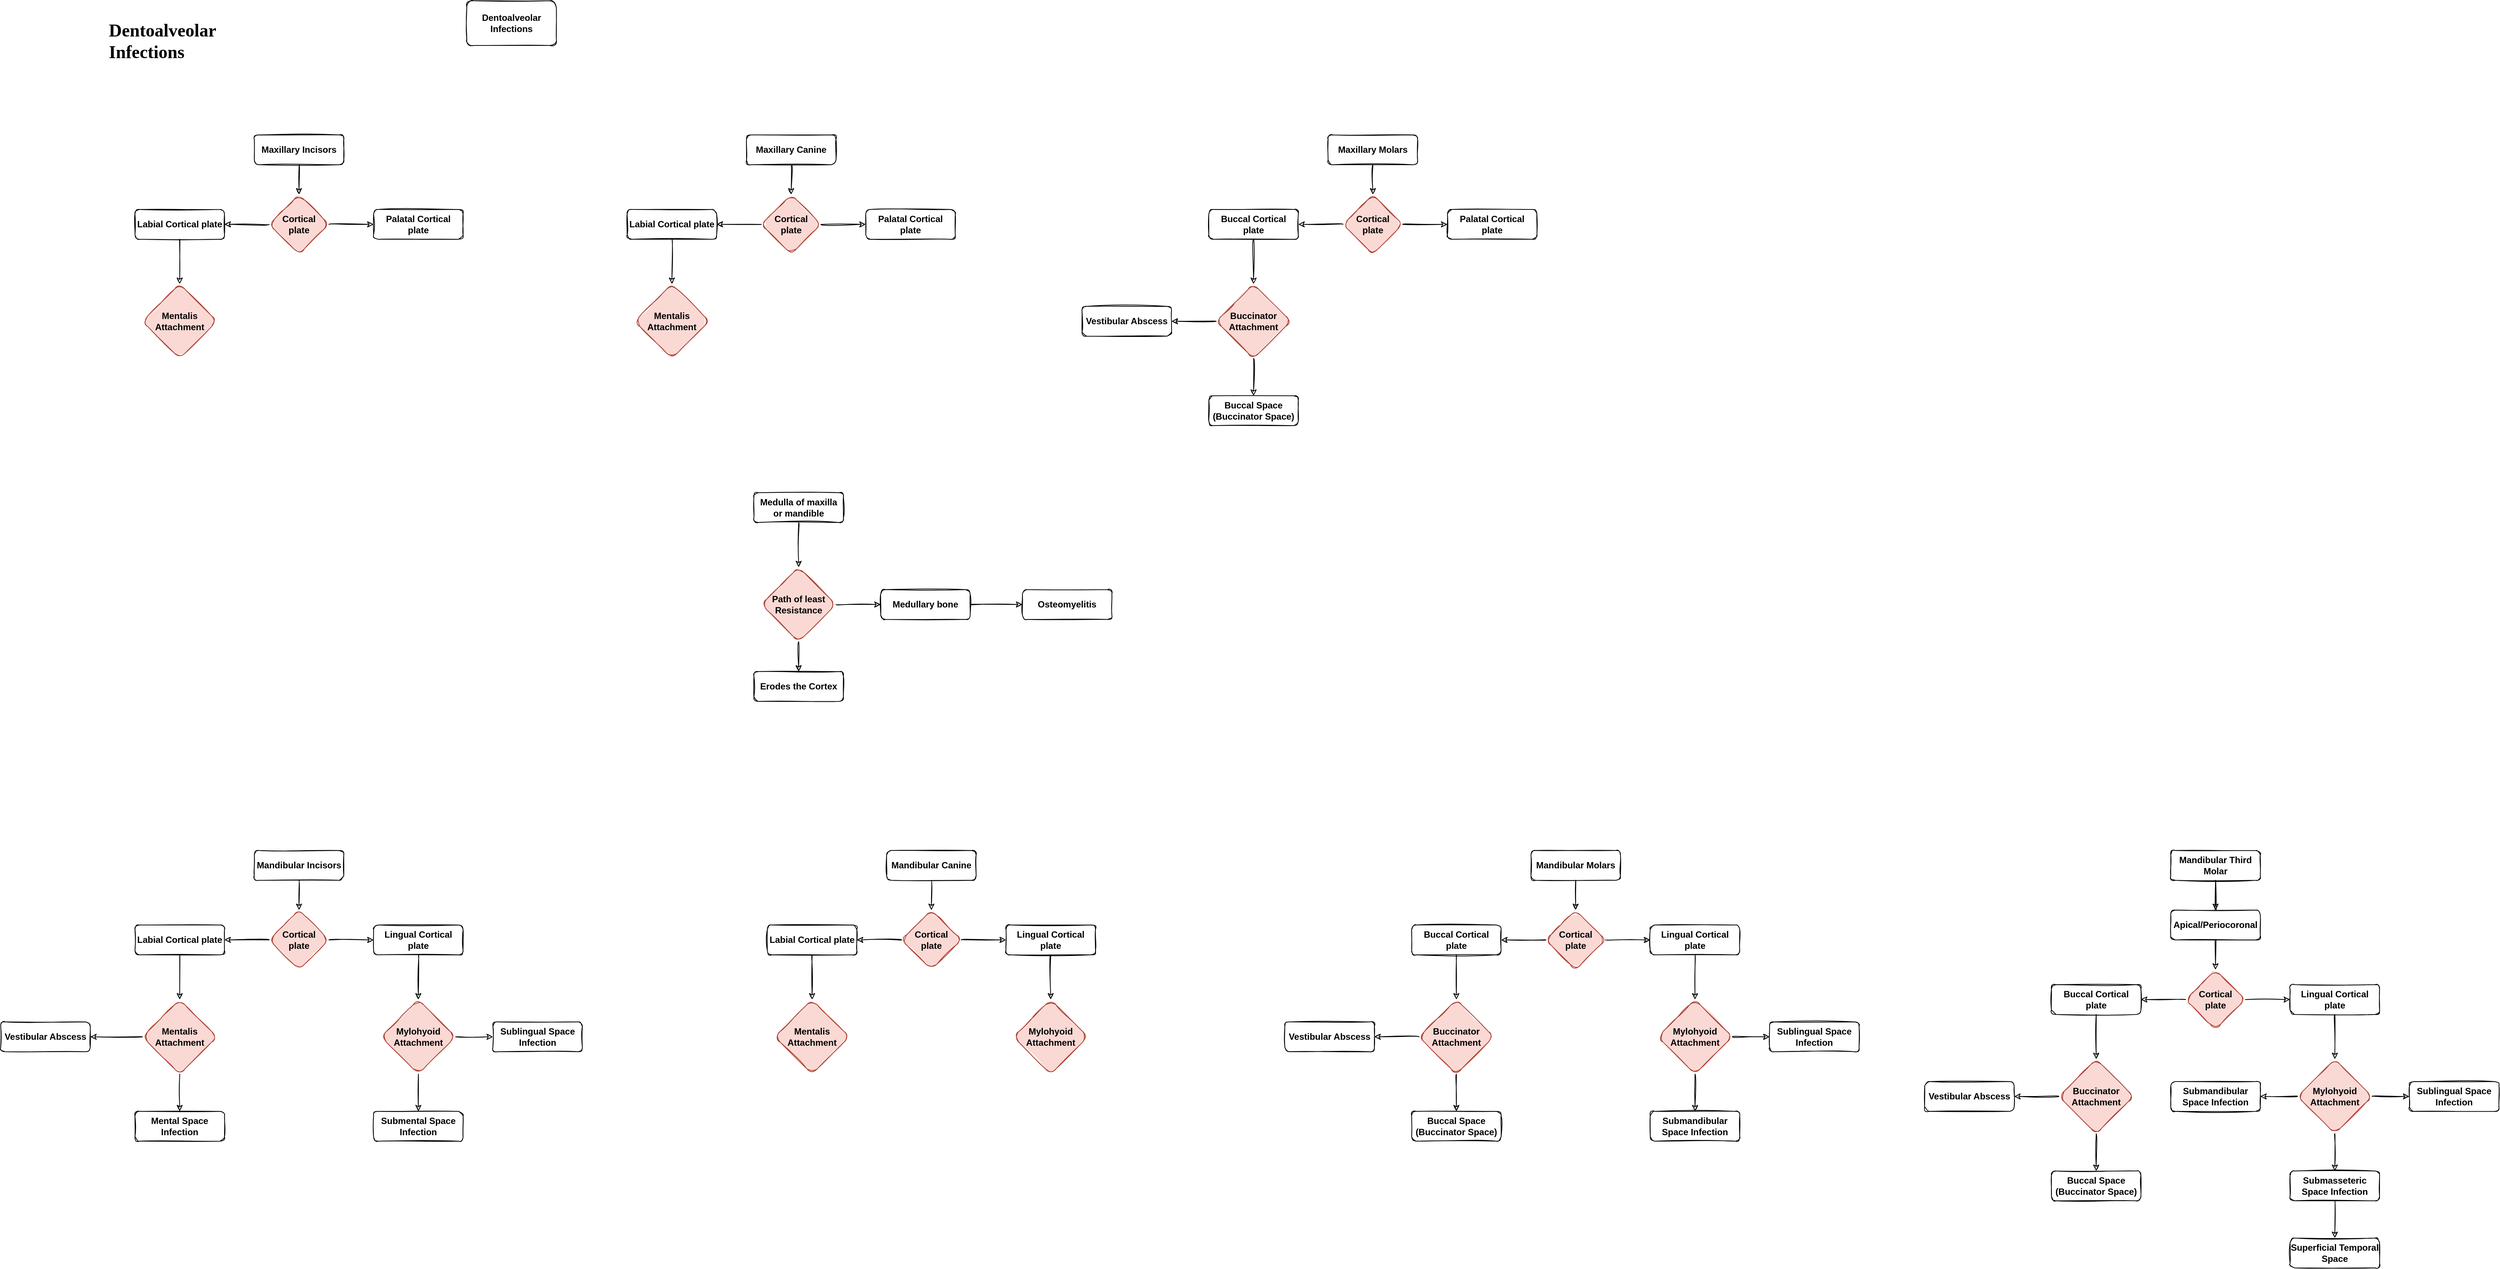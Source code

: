 <mxfile version="17.5.0" type="github">
  <diagram id="M7Vx2tecBPsty3_4QmwK" name="Page-1">
    <mxGraphModel dx="2749" dy="1058" grid="1" gridSize="10" guides="1" tooltips="1" connect="1" arrows="1" fold="1" page="1" pageScale="1" pageWidth="1169" pageHeight="827" math="0" shadow="0">
      <root>
        <mxCell id="0" />
        <mxCell id="1" parent="0" />
        <mxCell id="4sgsqvzbMtS0N8RyLacB-2" value="Dentoalveolar Infections" style="rounded=1;whiteSpace=wrap;html=1;sketch=1;fontStyle=1" vertex="1" parent="1">
          <mxGeometry x="525" y="20" width="120" height="60" as="geometry" />
        </mxCell>
        <mxCell id="4sgsqvzbMtS0N8RyLacB-3" value="&lt;h1&gt;&lt;font face=&quot;Verdana&quot;&gt;Dentoalveolar Infections&lt;/font&gt;&lt;/h1&gt;" style="text;html=1;strokeColor=none;fillColor=none;spacing=5;spacingTop=-20;whiteSpace=wrap;overflow=hidden;rounded=0;sketch=1;fillStyle=hachure;fontStyle=1" vertex="1" parent="1">
          <mxGeometry x="40" y="40" width="200" height="80" as="geometry" />
        </mxCell>
        <mxCell id="4sgsqvzbMtS0N8RyLacB-95" value="" style="edgeStyle=orthogonalEdgeStyle;curved=1;rounded=1;sketch=1;orthogonalLoop=1;jettySize=auto;html=1;fontFamily=Verdana;fontStyle=1" edge="1" parent="1" source="4sgsqvzbMtS0N8RyLacB-5" target="4sgsqvzbMtS0N8RyLacB-66">
          <mxGeometry relative="1" as="geometry" />
        </mxCell>
        <mxCell id="4sgsqvzbMtS0N8RyLacB-5" value="Maxillary Incisors" style="rounded=1;whiteSpace=wrap;html=1;sketch=1;container=0;fontStyle=1" vertex="1" parent="1">
          <mxGeometry x="240" y="200" width="120" height="40" as="geometry" />
        </mxCell>
        <mxCell id="4sgsqvzbMtS0N8RyLacB-94" value="" style="edgeStyle=orthogonalEdgeStyle;curved=1;rounded=1;sketch=1;orthogonalLoop=1;jettySize=auto;html=1;fontFamily=Verdana;fontStyle=1" edge="1" parent="1" source="4sgsqvzbMtS0N8RyLacB-6" target="4sgsqvzbMtS0N8RyLacB-81">
          <mxGeometry relative="1" as="geometry" />
        </mxCell>
        <mxCell id="4sgsqvzbMtS0N8RyLacB-6" value="Maxillary Canine" style="rounded=1;whiteSpace=wrap;html=1;sketch=1;container=0;fontStyle=1" vertex="1" parent="1">
          <mxGeometry x="900" y="200" width="120" height="40" as="geometry" />
        </mxCell>
        <mxCell id="4sgsqvzbMtS0N8RyLacB-93" value="" style="edgeStyle=orthogonalEdgeStyle;curved=1;rounded=1;sketch=1;orthogonalLoop=1;jettySize=auto;html=1;fontFamily=Verdana;fontStyle=1" edge="1" parent="1" source="4sgsqvzbMtS0N8RyLacB-8" target="4sgsqvzbMtS0N8RyLacB-90">
          <mxGeometry relative="1" as="geometry" />
        </mxCell>
        <mxCell id="4sgsqvzbMtS0N8RyLacB-8" value="Maxillary Molars" style="rounded=1;whiteSpace=wrap;html=1;sketch=1;container=0;fontStyle=1" vertex="1" parent="1">
          <mxGeometry x="1680" y="200" width="120" height="40" as="geometry" />
        </mxCell>
        <mxCell id="4sgsqvzbMtS0N8RyLacB-64" value="" style="edgeStyle=orthogonalEdgeStyle;curved=1;rounded=1;sketch=1;orthogonalLoop=1;jettySize=auto;html=1;fontFamily=Verdana;fontStyle=1" edge="1" source="4sgsqvzbMtS0N8RyLacB-66" target="4sgsqvzbMtS0N8RyLacB-68" parent="1">
          <mxGeometry relative="1" as="geometry" />
        </mxCell>
        <mxCell id="4sgsqvzbMtS0N8RyLacB-65" value="" style="edgeStyle=orthogonalEdgeStyle;curved=1;rounded=1;sketch=1;orthogonalLoop=1;jettySize=auto;html=1;fontFamily=Verdana;fontStyle=1" edge="1" source="4sgsqvzbMtS0N8RyLacB-66" target="4sgsqvzbMtS0N8RyLacB-70" parent="1">
          <mxGeometry relative="1" as="geometry" />
        </mxCell>
        <mxCell id="4sgsqvzbMtS0N8RyLacB-66" value="Cortical &lt;br&gt;plate" style="rhombus;whiteSpace=wrap;html=1;rounded=1;sketch=1;fillColor=#fad9d5;strokeColor=#ae4132;fillStyle=solid;fontStyle=1" vertex="1" parent="1">
          <mxGeometry x="260" y="280" width="80" height="80" as="geometry" />
        </mxCell>
        <mxCell id="4sgsqvzbMtS0N8RyLacB-67" value="" style="edgeStyle=orthogonalEdgeStyle;curved=1;rounded=1;sketch=1;orthogonalLoop=1;jettySize=auto;html=1;fontFamily=Verdana;fontStyle=1" edge="1" source="4sgsqvzbMtS0N8RyLacB-68" target="4sgsqvzbMtS0N8RyLacB-71" parent="1">
          <mxGeometry relative="1" as="geometry" />
        </mxCell>
        <mxCell id="4sgsqvzbMtS0N8RyLacB-68" value="Labial Cortical plate" style="whiteSpace=wrap;html=1;rounded=1;sketch=1;fontStyle=1" vertex="1" parent="1">
          <mxGeometry x="80" y="300" width="120" height="40" as="geometry" />
        </mxCell>
        <mxCell id="4sgsqvzbMtS0N8RyLacB-70" value="Palatal Cortical plate" style="whiteSpace=wrap;html=1;rounded=1;sketch=1;fontStyle=1" vertex="1" parent="1">
          <mxGeometry x="400" y="300" width="120" height="40" as="geometry" />
        </mxCell>
        <mxCell id="4sgsqvzbMtS0N8RyLacB-71" value="Mentalis Attachment" style="rhombus;whiteSpace=wrap;html=1;rounded=1;sketch=1;fillColor=#fad9d5;strokeColor=#ae4132;fillStyle=solid;fontStyle=1" vertex="1" parent="1">
          <mxGeometry x="90" y="400" width="100" height="100" as="geometry" />
        </mxCell>
        <mxCell id="4sgsqvzbMtS0N8RyLacB-73" value="" style="edgeStyle=orthogonalEdgeStyle;curved=1;rounded=1;sketch=1;orthogonalLoop=1;jettySize=auto;html=1;fontFamily=Verdana;fontStyle=1" edge="1" source="4sgsqvzbMtS0N8RyLacB-81" target="4sgsqvzbMtS0N8RyLacB-76" parent="1">
          <mxGeometry relative="1" as="geometry" />
        </mxCell>
        <mxCell id="4sgsqvzbMtS0N8RyLacB-74" value="" style="edgeStyle=orthogonalEdgeStyle;curved=1;rounded=1;sketch=1;orthogonalLoop=1;jettySize=auto;html=1;fontFamily=Verdana;fontStyle=1" edge="1" source="4sgsqvzbMtS0N8RyLacB-81" target="4sgsqvzbMtS0N8RyLacB-78" parent="1">
          <mxGeometry relative="1" as="geometry" />
        </mxCell>
        <mxCell id="4sgsqvzbMtS0N8RyLacB-75" value="" style="edgeStyle=orthogonalEdgeStyle;curved=1;rounded=1;sketch=1;orthogonalLoop=1;jettySize=auto;html=1;fontFamily=Verdana;fontStyle=1" edge="1" source="4sgsqvzbMtS0N8RyLacB-76" target="4sgsqvzbMtS0N8RyLacB-79" parent="1">
          <mxGeometry relative="1" as="geometry" />
        </mxCell>
        <mxCell id="4sgsqvzbMtS0N8RyLacB-76" value="Labial Cortical plate" style="whiteSpace=wrap;html=1;rounded=1;sketch=1;fontStyle=1" vertex="1" parent="1">
          <mxGeometry x="740" y="300" width="120" height="40" as="geometry" />
        </mxCell>
        <mxCell id="4sgsqvzbMtS0N8RyLacB-78" value="Palatal Cortical plate" style="whiteSpace=wrap;html=1;rounded=1;sketch=1;fontStyle=1" vertex="1" parent="1">
          <mxGeometry x="1060" y="300" width="120" height="40" as="geometry" />
        </mxCell>
        <mxCell id="4sgsqvzbMtS0N8RyLacB-79" value="Mentalis Attachment" style="rhombus;whiteSpace=wrap;html=1;rounded=1;sketch=1;fillColor=#fad9d5;strokeColor=#ae4132;fillStyle=solid;fontStyle=1" vertex="1" parent="1">
          <mxGeometry x="750" y="400" width="100" height="100" as="geometry" />
        </mxCell>
        <mxCell id="4sgsqvzbMtS0N8RyLacB-81" value="Cortical &lt;br&gt;plate" style="rhombus;whiteSpace=wrap;html=1;rounded=1;sketch=1;fillColor=#fad9d5;strokeColor=#ae4132;fillStyle=solid;fontStyle=1" vertex="1" parent="1">
          <mxGeometry x="920" y="280" width="80" height="80" as="geometry" />
        </mxCell>
        <mxCell id="4sgsqvzbMtS0N8RyLacB-82" value="" style="edgeStyle=orthogonalEdgeStyle;curved=1;rounded=1;sketch=1;orthogonalLoop=1;jettySize=auto;html=1;fontFamily=Verdana;fontStyle=1" edge="1" source="4sgsqvzbMtS0N8RyLacB-90" target="4sgsqvzbMtS0N8RyLacB-85" parent="1">
          <mxGeometry relative="1" as="geometry" />
        </mxCell>
        <mxCell id="4sgsqvzbMtS0N8RyLacB-83" value="" style="edgeStyle=orthogonalEdgeStyle;curved=1;rounded=1;sketch=1;orthogonalLoop=1;jettySize=auto;html=1;fontFamily=Verdana;fontStyle=1" edge="1" source="4sgsqvzbMtS0N8RyLacB-90" target="4sgsqvzbMtS0N8RyLacB-87" parent="1">
          <mxGeometry relative="1" as="geometry" />
        </mxCell>
        <mxCell id="4sgsqvzbMtS0N8RyLacB-84" value="" style="edgeStyle=orthogonalEdgeStyle;curved=1;rounded=1;sketch=1;orthogonalLoop=1;jettySize=auto;html=1;fontFamily=Verdana;fontStyle=1" edge="1" source="4sgsqvzbMtS0N8RyLacB-85" target="4sgsqvzbMtS0N8RyLacB-88" parent="1">
          <mxGeometry relative="1" as="geometry" />
        </mxCell>
        <mxCell id="4sgsqvzbMtS0N8RyLacB-85" value="Buccal Cortical plate" style="whiteSpace=wrap;html=1;rounded=1;sketch=1;fontStyle=1" vertex="1" parent="1">
          <mxGeometry x="1520" y="300" width="120" height="40" as="geometry" />
        </mxCell>
        <mxCell id="4sgsqvzbMtS0N8RyLacB-87" value="Palatal Cortical plate" style="whiteSpace=wrap;html=1;rounded=1;sketch=1;fontStyle=1" vertex="1" parent="1">
          <mxGeometry x="1840" y="300" width="120" height="40" as="geometry" />
        </mxCell>
        <mxCell id="4sgsqvzbMtS0N8RyLacB-128" value="" style="edgeStyle=orthogonalEdgeStyle;curved=1;rounded=1;sketch=1;orthogonalLoop=1;jettySize=auto;html=1;fontFamily=Verdana;" edge="1" parent="1" source="4sgsqvzbMtS0N8RyLacB-88" target="4sgsqvzbMtS0N8RyLacB-126">
          <mxGeometry relative="1" as="geometry" />
        </mxCell>
        <mxCell id="4sgsqvzbMtS0N8RyLacB-129" value="" style="edgeStyle=orthogonalEdgeStyle;curved=1;rounded=1;sketch=1;orthogonalLoop=1;jettySize=auto;html=1;fontFamily=Verdana;" edge="1" parent="1" source="4sgsqvzbMtS0N8RyLacB-88" target="4sgsqvzbMtS0N8RyLacB-127">
          <mxGeometry relative="1" as="geometry" />
        </mxCell>
        <mxCell id="4sgsqvzbMtS0N8RyLacB-88" value="Buccinator Attachment" style="rhombus;whiteSpace=wrap;html=1;rounded=1;sketch=1;fillColor=#fad9d5;strokeColor=#ae4132;fillStyle=solid;fontStyle=1" vertex="1" parent="1">
          <mxGeometry x="1530" y="400" width="100" height="100" as="geometry" />
        </mxCell>
        <mxCell id="4sgsqvzbMtS0N8RyLacB-90" value="Cortical &lt;br&gt;plate" style="rhombus;whiteSpace=wrap;html=1;rounded=1;sketch=1;fillColor=#fad9d5;strokeColor=#ae4132;fillStyle=solid;fontStyle=1" vertex="1" parent="1">
          <mxGeometry x="1700" y="280" width="80" height="80" as="geometry" />
        </mxCell>
        <mxCell id="4sgsqvzbMtS0N8RyLacB-98" value="" style="edgeStyle=orthogonalEdgeStyle;curved=1;rounded=1;sketch=1;orthogonalLoop=1;jettySize=auto;html=1;fontFamily=Verdana;fontStyle=1" edge="1" parent="1" source="4sgsqvzbMtS0N8RyLacB-96" target="4sgsqvzbMtS0N8RyLacB-99">
          <mxGeometry relative="1" as="geometry">
            <mxPoint x="970" y="780" as="targetPoint" />
          </mxGeometry>
        </mxCell>
        <mxCell id="4sgsqvzbMtS0N8RyLacB-96" value="Medulla of maxilla or mandible" style="rounded=1;whiteSpace=wrap;html=1;sketch=1;container=0;fontStyle=1" vertex="1" parent="1">
          <mxGeometry x="910" y="680" width="120" height="40" as="geometry" />
        </mxCell>
        <mxCell id="4sgsqvzbMtS0N8RyLacB-105" value="" style="edgeStyle=orthogonalEdgeStyle;curved=1;rounded=1;sketch=1;orthogonalLoop=1;jettySize=auto;html=1;fontFamily=Verdana;fontStyle=1" edge="1" parent="1" source="4sgsqvzbMtS0N8RyLacB-99" target="4sgsqvzbMtS0N8RyLacB-102">
          <mxGeometry relative="1" as="geometry" />
        </mxCell>
        <mxCell id="4sgsqvzbMtS0N8RyLacB-107" value="" style="edgeStyle=orthogonalEdgeStyle;curved=1;rounded=1;sketch=1;orthogonalLoop=1;jettySize=auto;html=1;fontFamily=Verdana;fontStyle=1" edge="1" parent="1" source="4sgsqvzbMtS0N8RyLacB-99" target="4sgsqvzbMtS0N8RyLacB-103">
          <mxGeometry relative="1" as="geometry" />
        </mxCell>
        <mxCell id="4sgsqvzbMtS0N8RyLacB-99" value="Path of least Resistance" style="rhombus;whiteSpace=wrap;html=1;rounded=1;sketch=1;fontStyle=1;fillColor=#fad9d5;strokeColor=#ae4132;fillStyle=solid;" vertex="1" parent="1">
          <mxGeometry x="920" y="780" width="100" height="100" as="geometry" />
        </mxCell>
        <mxCell id="4sgsqvzbMtS0N8RyLacB-106" value="" style="edgeStyle=orthogonalEdgeStyle;curved=1;rounded=1;sketch=1;orthogonalLoop=1;jettySize=auto;html=1;fontFamily=Verdana;fontStyle=1" edge="1" parent="1" source="4sgsqvzbMtS0N8RyLacB-102" target="4sgsqvzbMtS0N8RyLacB-104">
          <mxGeometry relative="1" as="geometry" />
        </mxCell>
        <mxCell id="4sgsqvzbMtS0N8RyLacB-102" value="Medullary bone" style="rounded=1;whiteSpace=wrap;html=1;sketch=1;container=0;fontStyle=1" vertex="1" parent="1">
          <mxGeometry x="1080" y="810" width="120" height="40" as="geometry" />
        </mxCell>
        <mxCell id="4sgsqvzbMtS0N8RyLacB-103" value="Erodes the Cortex" style="rounded=1;whiteSpace=wrap;html=1;sketch=1;container=0;fontStyle=1" vertex="1" parent="1">
          <mxGeometry x="910" y="920" width="120" height="40" as="geometry" />
        </mxCell>
        <mxCell id="4sgsqvzbMtS0N8RyLacB-104" value="Osteomyelitis" style="rounded=1;whiteSpace=wrap;html=1;sketch=1;container=0;fontStyle=1" vertex="1" parent="1">
          <mxGeometry x="1270" y="810" width="120" height="40" as="geometry" />
        </mxCell>
        <mxCell id="4sgsqvzbMtS0N8RyLacB-126" value="Buccal Space&lt;br&gt;(Buccinator Space)" style="whiteSpace=wrap;html=1;rounded=1;sketch=1;fontStyle=1" vertex="1" parent="1">
          <mxGeometry x="1520" y="550" width="120" height="40" as="geometry" />
        </mxCell>
        <mxCell id="4sgsqvzbMtS0N8RyLacB-127" value="Vestibular Abscess" style="whiteSpace=wrap;html=1;rounded=1;sketch=1;fontStyle=1" vertex="1" parent="1">
          <mxGeometry x="1350" y="430" width="120" height="40" as="geometry" />
        </mxCell>
        <mxCell id="4sgsqvzbMtS0N8RyLacB-174" value="" style="edgeStyle=orthogonalEdgeStyle;curved=1;rounded=1;sketch=1;orthogonalLoop=1;jettySize=auto;html=1;fontFamily=Verdana;" edge="1" parent="1" source="4sgsqvzbMtS0N8RyLacB-132" target="4sgsqvzbMtS0N8RyLacB-173">
          <mxGeometry relative="1" as="geometry" />
        </mxCell>
        <mxCell id="4sgsqvzbMtS0N8RyLacB-132" value="Mandibular Third Molar" style="rounded=1;whiteSpace=wrap;html=1;sketch=1;container=0;fontStyle=1" vertex="1" parent="1">
          <mxGeometry x="2810" y="1160" width="120" height="40" as="geometry" />
        </mxCell>
        <mxCell id="4sgsqvzbMtS0N8RyLacB-136" value="Buccal Cortical plate" style="whiteSpace=wrap;html=1;rounded=1;sketch=1;fontStyle=1;container=0;" vertex="1" parent="1">
          <mxGeometry x="2650" y="1340" width="120" height="40" as="geometry" />
        </mxCell>
        <mxCell id="4sgsqvzbMtS0N8RyLacB-138" value="Lingual Cortical plate" style="whiteSpace=wrap;html=1;rounded=1;sketch=1;fontStyle=1;container=0;" vertex="1" parent="1">
          <mxGeometry x="2970" y="1340" width="120" height="40" as="geometry" />
        </mxCell>
        <mxCell id="4sgsqvzbMtS0N8RyLacB-141" value="Buccinator Attachment" style="rhombus;whiteSpace=wrap;html=1;rounded=1;sketch=1;fillColor=#fad9d5;strokeColor=#ae4132;fillStyle=solid;fontStyle=1;container=0;" vertex="1" parent="1">
          <mxGeometry x="2660" y="1440" width="100" height="100" as="geometry" />
        </mxCell>
        <mxCell id="4sgsqvzbMtS0N8RyLacB-135" value="" style="edgeStyle=orthogonalEdgeStyle;curved=1;rounded=1;sketch=1;orthogonalLoop=1;jettySize=auto;html=1;fontFamily=Verdana;fontStyle=1" edge="1" source="4sgsqvzbMtS0N8RyLacB-136" target="4sgsqvzbMtS0N8RyLacB-141" parent="1">
          <mxGeometry relative="1" as="geometry" />
        </mxCell>
        <mxCell id="4sgsqvzbMtS0N8RyLacB-176" value="" style="edgeStyle=orthogonalEdgeStyle;curved=1;rounded=1;sketch=1;orthogonalLoop=1;jettySize=auto;html=1;fontFamily=Verdana;" edge="1" parent="1" source="4sgsqvzbMtS0N8RyLacB-144" target="4sgsqvzbMtS0N8RyLacB-175">
          <mxGeometry relative="1" as="geometry" />
        </mxCell>
        <mxCell id="4sgsqvzbMtS0N8RyLacB-144" value="Mylohyoid Attachment" style="rhombus;whiteSpace=wrap;html=1;rounded=1;sketch=1;fillColor=#fad9d5;strokeColor=#ae4132;fillStyle=solid;fontStyle=1;container=0;" vertex="1" parent="1">
          <mxGeometry x="2980" y="1440" width="100" height="100" as="geometry" />
        </mxCell>
        <mxCell id="4sgsqvzbMtS0N8RyLacB-137" value="" style="edgeStyle=orthogonalEdgeStyle;curved=1;rounded=1;sketch=1;orthogonalLoop=1;jettySize=auto;html=1;fontFamily=Verdana;fontStyle=1" edge="1" source="4sgsqvzbMtS0N8RyLacB-138" target="4sgsqvzbMtS0N8RyLacB-144" parent="1">
          <mxGeometry relative="1" as="geometry" />
        </mxCell>
        <mxCell id="4sgsqvzbMtS0N8RyLacB-145" value="Cortical &lt;br&gt;plate" style="rhombus;whiteSpace=wrap;html=1;rounded=1;sketch=1;fillColor=#fad9d5;strokeColor=#ae4132;fillStyle=solid;fontStyle=1;container=0;" vertex="1" parent="1">
          <mxGeometry x="2830" y="1320" width="80" height="80" as="geometry" />
        </mxCell>
        <mxCell id="4sgsqvzbMtS0N8RyLacB-131" value="" style="edgeStyle=orthogonalEdgeStyle;curved=1;rounded=1;sketch=1;orthogonalLoop=1;jettySize=auto;html=1;fontFamily=Verdana;fontStyle=1" edge="1" source="4sgsqvzbMtS0N8RyLacB-132" target="4sgsqvzbMtS0N8RyLacB-145" parent="1">
          <mxGeometry relative="1" as="geometry" />
        </mxCell>
        <mxCell id="4sgsqvzbMtS0N8RyLacB-133" value="" style="edgeStyle=orthogonalEdgeStyle;curved=1;rounded=1;sketch=1;orthogonalLoop=1;jettySize=auto;html=1;fontFamily=Verdana;fontStyle=1" edge="1" source="4sgsqvzbMtS0N8RyLacB-145" target="4sgsqvzbMtS0N8RyLacB-136" parent="1">
          <mxGeometry relative="1" as="geometry" />
        </mxCell>
        <mxCell id="4sgsqvzbMtS0N8RyLacB-134" value="" style="edgeStyle=orthogonalEdgeStyle;curved=1;rounded=1;sketch=1;orthogonalLoop=1;jettySize=auto;html=1;fontFamily=Verdana;fontStyle=1" edge="1" source="4sgsqvzbMtS0N8RyLacB-145" target="4sgsqvzbMtS0N8RyLacB-138" parent="1">
          <mxGeometry relative="1" as="geometry" />
        </mxCell>
        <mxCell id="4sgsqvzbMtS0N8RyLacB-146" value="Vestibular Abscess" style="whiteSpace=wrap;html=1;rounded=1;sketch=1;fontStyle=1;container=0;" vertex="1" parent="1">
          <mxGeometry x="2480" y="1470" width="120" height="40" as="geometry" />
        </mxCell>
        <mxCell id="4sgsqvzbMtS0N8RyLacB-139" value="" style="edgeStyle=orthogonalEdgeStyle;curved=1;rounded=1;sketch=1;orthogonalLoop=1;jettySize=auto;html=1;fontFamily=Verdana;fontStyle=1" edge="1" source="4sgsqvzbMtS0N8RyLacB-141" target="4sgsqvzbMtS0N8RyLacB-146" parent="1">
          <mxGeometry relative="1" as="geometry" />
        </mxCell>
        <mxCell id="4sgsqvzbMtS0N8RyLacB-147" value="Buccal Space&lt;br&gt;(Buccinator Space)" style="whiteSpace=wrap;html=1;rounded=1;sketch=1;fontStyle=1;container=0;" vertex="1" parent="1">
          <mxGeometry x="2650" y="1590" width="120" height="40" as="geometry" />
        </mxCell>
        <mxCell id="4sgsqvzbMtS0N8RyLacB-140" value="" style="edgeStyle=orthogonalEdgeStyle;curved=1;rounded=1;sketch=1;orthogonalLoop=1;jettySize=auto;html=1;fontFamily=Verdana;fontStyle=1" edge="1" source="4sgsqvzbMtS0N8RyLacB-141" target="4sgsqvzbMtS0N8RyLacB-147" parent="1">
          <mxGeometry relative="1" as="geometry" />
        </mxCell>
        <mxCell id="4sgsqvzbMtS0N8RyLacB-148" value="Sublingual Space Infection" style="whiteSpace=wrap;html=1;rounded=1;sketch=1;fontStyle=1;container=0;" vertex="1" parent="1">
          <mxGeometry x="3130" y="1470" width="120" height="40" as="geometry" />
        </mxCell>
        <mxCell id="4sgsqvzbMtS0N8RyLacB-143" value="" style="edgeStyle=orthogonalEdgeStyle;curved=1;rounded=1;sketch=1;orthogonalLoop=1;jettySize=auto;html=1;fontFamily=Verdana;fontStyle=1" edge="1" source="4sgsqvzbMtS0N8RyLacB-144" target="4sgsqvzbMtS0N8RyLacB-148" parent="1">
          <mxGeometry relative="1" as="geometry" />
        </mxCell>
        <mxCell id="4sgsqvzbMtS0N8RyLacB-149" value="Submandibular Space Infection" style="whiteSpace=wrap;html=1;rounded=1;sketch=1;fontStyle=1;container=0;" vertex="1" parent="1">
          <mxGeometry x="2810" y="1470" width="120" height="40" as="geometry" />
        </mxCell>
        <mxCell id="4sgsqvzbMtS0N8RyLacB-142" value="" style="edgeStyle=orthogonalEdgeStyle;curved=1;rounded=1;sketch=1;orthogonalLoop=1;jettySize=auto;html=1;fontFamily=Verdana;fontStyle=1" edge="1" source="4sgsqvzbMtS0N8RyLacB-144" target="4sgsqvzbMtS0N8RyLacB-149" parent="1">
          <mxGeometry relative="1" as="geometry" />
        </mxCell>
        <mxCell id="4sgsqvzbMtS0N8RyLacB-4" value="Mandibular Incisors" style="rounded=1;whiteSpace=wrap;html=1;sketch=1;container=0;fontStyle=1" vertex="1" parent="1">
          <mxGeometry x="240" y="1160" width="120" height="40" as="geometry" />
        </mxCell>
        <mxCell id="4sgsqvzbMtS0N8RyLacB-15" value="Cortical &lt;br&gt;plate" style="rhombus;whiteSpace=wrap;html=1;rounded=1;sketch=1;fillColor=#fad9d5;strokeColor=#ae4132;fillStyle=solid;fontStyle=1;container=0;" vertex="1" parent="1">
          <mxGeometry x="260" y="1240" width="80" height="80" as="geometry" />
        </mxCell>
        <mxCell id="4sgsqvzbMtS0N8RyLacB-16" value="" style="edgeStyle=orthogonalEdgeStyle;curved=1;rounded=1;sketch=1;orthogonalLoop=1;jettySize=auto;html=1;fontFamily=Verdana;fontStyle=1" edge="1" parent="1" source="4sgsqvzbMtS0N8RyLacB-4" target="4sgsqvzbMtS0N8RyLacB-15">
          <mxGeometry relative="1" as="geometry" />
        </mxCell>
        <mxCell id="4sgsqvzbMtS0N8RyLacB-17" value="Labial Cortical plate" style="whiteSpace=wrap;html=1;rounded=1;sketch=1;fontStyle=1;container=0;" vertex="1" parent="1">
          <mxGeometry x="80" y="1260" width="120" height="40" as="geometry" />
        </mxCell>
        <mxCell id="4sgsqvzbMtS0N8RyLacB-18" value="" style="edgeStyle=orthogonalEdgeStyle;curved=1;rounded=1;sketch=1;orthogonalLoop=1;jettySize=auto;html=1;fontFamily=Verdana;fontStyle=1" edge="1" parent="1" source="4sgsqvzbMtS0N8RyLacB-15" target="4sgsqvzbMtS0N8RyLacB-17">
          <mxGeometry relative="1" as="geometry" />
        </mxCell>
        <mxCell id="4sgsqvzbMtS0N8RyLacB-19" value="Lingual Cortical plate" style="whiteSpace=wrap;html=1;rounded=1;sketch=1;fontStyle=1;container=0;" vertex="1" parent="1">
          <mxGeometry x="400" y="1260" width="120" height="40" as="geometry" />
        </mxCell>
        <mxCell id="4sgsqvzbMtS0N8RyLacB-21" value="" style="edgeStyle=orthogonalEdgeStyle;curved=1;rounded=1;sketch=1;orthogonalLoop=1;jettySize=auto;html=1;fontFamily=Verdana;fontStyle=1" edge="1" parent="1" source="4sgsqvzbMtS0N8RyLacB-15" target="4sgsqvzbMtS0N8RyLacB-19">
          <mxGeometry relative="1" as="geometry" />
        </mxCell>
        <mxCell id="4sgsqvzbMtS0N8RyLacB-22" value="Mentalis Attachment" style="rhombus;whiteSpace=wrap;html=1;rounded=1;sketch=1;fillColor=#fad9d5;strokeColor=#ae4132;fillStyle=solid;fontStyle=1;container=0;" vertex="1" parent="1">
          <mxGeometry x="90" y="1360" width="100" height="100" as="geometry" />
        </mxCell>
        <mxCell id="4sgsqvzbMtS0N8RyLacB-23" value="" style="edgeStyle=orthogonalEdgeStyle;curved=1;rounded=1;sketch=1;orthogonalLoop=1;jettySize=auto;html=1;fontFamily=Verdana;fontStyle=1" edge="1" parent="1" source="4sgsqvzbMtS0N8RyLacB-17" target="4sgsqvzbMtS0N8RyLacB-22">
          <mxGeometry relative="1" as="geometry" />
        </mxCell>
        <mxCell id="4sgsqvzbMtS0N8RyLacB-24" value="Mylohyoid Attachment" style="rhombus;whiteSpace=wrap;html=1;rounded=1;sketch=1;fillColor=#fad9d5;strokeColor=#ae4132;fillStyle=solid;fontStyle=1;container=0;" vertex="1" parent="1">
          <mxGeometry x="410" y="1360" width="100" height="100" as="geometry" />
        </mxCell>
        <mxCell id="4sgsqvzbMtS0N8RyLacB-25" value="" style="edgeStyle=orthogonalEdgeStyle;curved=1;rounded=1;sketch=1;orthogonalLoop=1;jettySize=auto;html=1;fontFamily=Verdana;fontStyle=1" edge="1" parent="1" source="4sgsqvzbMtS0N8RyLacB-19" target="4sgsqvzbMtS0N8RyLacB-24">
          <mxGeometry relative="1" as="geometry" />
        </mxCell>
        <mxCell id="4sgsqvzbMtS0N8RyLacB-110" value="Vestibular Abscess" style="whiteSpace=wrap;html=1;rounded=1;sketch=1;fontStyle=1;container=0;" vertex="1" parent="1">
          <mxGeometry x="-100" y="1390" width="120" height="40" as="geometry" />
        </mxCell>
        <mxCell id="4sgsqvzbMtS0N8RyLacB-114" value="" style="edgeStyle=orthogonalEdgeStyle;curved=1;rounded=1;sketch=1;orthogonalLoop=1;jettySize=auto;html=1;fontFamily=Verdana;fontStyle=1" edge="1" parent="1" source="4sgsqvzbMtS0N8RyLacB-22" target="4sgsqvzbMtS0N8RyLacB-110">
          <mxGeometry relative="1" as="geometry" />
        </mxCell>
        <mxCell id="4sgsqvzbMtS0N8RyLacB-111" value="Mental Space Infection" style="whiteSpace=wrap;html=1;rounded=1;sketch=1;fontStyle=1;container=0;" vertex="1" parent="1">
          <mxGeometry x="80" y="1510" width="120" height="40" as="geometry" />
        </mxCell>
        <mxCell id="4sgsqvzbMtS0N8RyLacB-115" value="" style="edgeStyle=orthogonalEdgeStyle;curved=1;rounded=1;sketch=1;orthogonalLoop=1;jettySize=auto;html=1;fontFamily=Verdana;fontStyle=1" edge="1" parent="1" source="4sgsqvzbMtS0N8RyLacB-22" target="4sgsqvzbMtS0N8RyLacB-111">
          <mxGeometry relative="1" as="geometry" />
        </mxCell>
        <mxCell id="4sgsqvzbMtS0N8RyLacB-118" value="Submental Space Infection" style="whiteSpace=wrap;html=1;rounded=1;sketch=1;fontStyle=1;container=0;" vertex="1" parent="1">
          <mxGeometry x="400" y="1510" width="120" height="40" as="geometry" />
        </mxCell>
        <mxCell id="4sgsqvzbMtS0N8RyLacB-119" value="" style="edgeStyle=orthogonalEdgeStyle;curved=1;rounded=1;sketch=1;orthogonalLoop=1;jettySize=auto;html=1;fontFamily=Verdana;fontStyle=1" edge="1" parent="1" source="4sgsqvzbMtS0N8RyLacB-24" target="4sgsqvzbMtS0N8RyLacB-118">
          <mxGeometry relative="1" as="geometry" />
        </mxCell>
        <mxCell id="4sgsqvzbMtS0N8RyLacB-120" value="Sublingual Space Infection" style="whiteSpace=wrap;html=1;rounded=1;sketch=1;fontStyle=1;container=0;" vertex="1" parent="1">
          <mxGeometry x="560" y="1390" width="120" height="40" as="geometry" />
        </mxCell>
        <mxCell id="4sgsqvzbMtS0N8RyLacB-121" value="" style="edgeStyle=orthogonalEdgeStyle;curved=1;rounded=1;sketch=1;orthogonalLoop=1;jettySize=auto;html=1;fontFamily=Verdana;fontStyle=1" edge="1" parent="1" source="4sgsqvzbMtS0N8RyLacB-24" target="4sgsqvzbMtS0N8RyLacB-120">
          <mxGeometry relative="1" as="geometry" />
        </mxCell>
        <mxCell id="4sgsqvzbMtS0N8RyLacB-7" value="Mandibular Canine" style="rounded=1;whiteSpace=wrap;html=1;sketch=1;container=0;fontStyle=1" vertex="1" parent="1">
          <mxGeometry x="1088" y="1160" width="120" height="40" as="geometry" />
        </mxCell>
        <mxCell id="4sgsqvzbMtS0N8RyLacB-39" value="Labial Cortical plate" style="whiteSpace=wrap;html=1;rounded=1;sketch=1;fontStyle=1;container=0;" vertex="1" parent="1">
          <mxGeometry x="928" y="1260" width="120" height="40" as="geometry" />
        </mxCell>
        <mxCell id="4sgsqvzbMtS0N8RyLacB-41" value="Lingual Cortical plate" style="whiteSpace=wrap;html=1;rounded=1;sketch=1;fontStyle=1;container=0;" vertex="1" parent="1">
          <mxGeometry x="1248" y="1260" width="120" height="40" as="geometry" />
        </mxCell>
        <mxCell id="4sgsqvzbMtS0N8RyLacB-42" value="Mentalis Attachment" style="rhombus;whiteSpace=wrap;html=1;rounded=1;sketch=1;fillColor=#fad9d5;strokeColor=#ae4132;fillStyle=solid;fontStyle=1;container=0;" vertex="1" parent="1">
          <mxGeometry x="938" y="1360" width="100" height="100" as="geometry" />
        </mxCell>
        <mxCell id="4sgsqvzbMtS0N8RyLacB-38" value="" style="edgeStyle=orthogonalEdgeStyle;curved=1;rounded=1;sketch=1;orthogonalLoop=1;jettySize=auto;html=1;fontFamily=Verdana;fontStyle=1" edge="1" source="4sgsqvzbMtS0N8RyLacB-39" target="4sgsqvzbMtS0N8RyLacB-42" parent="1">
          <mxGeometry relative="1" as="geometry" />
        </mxCell>
        <mxCell id="4sgsqvzbMtS0N8RyLacB-43" value="Mylohyoid Attachment" style="rhombus;whiteSpace=wrap;html=1;rounded=1;sketch=1;fillColor=#fad9d5;strokeColor=#ae4132;fillStyle=solid;fontStyle=1;container=0;" vertex="1" parent="1">
          <mxGeometry x="1258" y="1360" width="100" height="100" as="geometry" />
        </mxCell>
        <mxCell id="4sgsqvzbMtS0N8RyLacB-40" value="" style="edgeStyle=orthogonalEdgeStyle;curved=1;rounded=1;sketch=1;orthogonalLoop=1;jettySize=auto;html=1;fontFamily=Verdana;fontStyle=1" edge="1" source="4sgsqvzbMtS0N8RyLacB-41" target="4sgsqvzbMtS0N8RyLacB-43" parent="1">
          <mxGeometry relative="1" as="geometry" />
        </mxCell>
        <mxCell id="4sgsqvzbMtS0N8RyLacB-44" value="Cortical &lt;br&gt;plate" style="rhombus;whiteSpace=wrap;html=1;rounded=1;sketch=1;fillColor=#fad9d5;strokeColor=#ae4132;fillStyle=solid;fontStyle=1;container=0;" vertex="1" parent="1">
          <mxGeometry x="1108" y="1240" width="80" height="80" as="geometry" />
        </mxCell>
        <mxCell id="4sgsqvzbMtS0N8RyLacB-91" value="" style="edgeStyle=orthogonalEdgeStyle;curved=1;rounded=1;sketch=1;orthogonalLoop=1;jettySize=auto;html=1;fontFamily=Verdana;fontStyle=1" edge="1" parent="1" source="4sgsqvzbMtS0N8RyLacB-7" target="4sgsqvzbMtS0N8RyLacB-44">
          <mxGeometry relative="1" as="geometry" />
        </mxCell>
        <mxCell id="4sgsqvzbMtS0N8RyLacB-36" value="" style="edgeStyle=orthogonalEdgeStyle;curved=1;rounded=1;sketch=1;orthogonalLoop=1;jettySize=auto;html=1;fontFamily=Verdana;fontStyle=1" edge="1" source="4sgsqvzbMtS0N8RyLacB-44" target="4sgsqvzbMtS0N8RyLacB-39" parent="1">
          <mxGeometry relative="1" as="geometry" />
        </mxCell>
        <mxCell id="4sgsqvzbMtS0N8RyLacB-37" value="" style="edgeStyle=orthogonalEdgeStyle;curved=1;rounded=1;sketch=1;orthogonalLoop=1;jettySize=auto;html=1;fontFamily=Verdana;fontStyle=1" edge="1" source="4sgsqvzbMtS0N8RyLacB-44" target="4sgsqvzbMtS0N8RyLacB-41" parent="1">
          <mxGeometry relative="1" as="geometry" />
        </mxCell>
        <mxCell id="4sgsqvzbMtS0N8RyLacB-9" value="Mandibular Molars" style="rounded=1;whiteSpace=wrap;html=1;sketch=1;container=0;fontStyle=1" vertex="1" parent="1">
          <mxGeometry x="1952" y="1160" width="120" height="40" as="geometry" />
        </mxCell>
        <mxCell id="4sgsqvzbMtS0N8RyLacB-48" value="Buccal Cortical plate" style="whiteSpace=wrap;html=1;rounded=1;sketch=1;fontStyle=1;container=0;" vertex="1" parent="1">
          <mxGeometry x="1792" y="1260" width="120" height="40" as="geometry" />
        </mxCell>
        <mxCell id="4sgsqvzbMtS0N8RyLacB-50" value="Lingual Cortical plate" style="whiteSpace=wrap;html=1;rounded=1;sketch=1;fontStyle=1;container=0;" vertex="1" parent="1">
          <mxGeometry x="2112" y="1260" width="120" height="40" as="geometry" />
        </mxCell>
        <mxCell id="4sgsqvzbMtS0N8RyLacB-51" value="Buccinator Attachment" style="rhombus;whiteSpace=wrap;html=1;rounded=1;sketch=1;fillColor=#fad9d5;strokeColor=#ae4132;fillStyle=solid;fontStyle=1;container=0;" vertex="1" parent="1">
          <mxGeometry x="1802" y="1360" width="100" height="100" as="geometry" />
        </mxCell>
        <mxCell id="4sgsqvzbMtS0N8RyLacB-47" value="" style="edgeStyle=orthogonalEdgeStyle;curved=1;rounded=1;sketch=1;orthogonalLoop=1;jettySize=auto;html=1;fontFamily=Verdana;fontStyle=1" edge="1" source="4sgsqvzbMtS0N8RyLacB-48" target="4sgsqvzbMtS0N8RyLacB-51" parent="1">
          <mxGeometry relative="1" as="geometry" />
        </mxCell>
        <mxCell id="4sgsqvzbMtS0N8RyLacB-52" value="Mylohyoid Attachment" style="rhombus;whiteSpace=wrap;html=1;rounded=1;sketch=1;fillColor=#fad9d5;strokeColor=#ae4132;fillStyle=solid;fontStyle=1;container=0;" vertex="1" parent="1">
          <mxGeometry x="2122" y="1360" width="100" height="100" as="geometry" />
        </mxCell>
        <mxCell id="4sgsqvzbMtS0N8RyLacB-49" value="" style="edgeStyle=orthogonalEdgeStyle;curved=1;rounded=1;sketch=1;orthogonalLoop=1;jettySize=auto;html=1;fontFamily=Verdana;fontStyle=1" edge="1" source="4sgsqvzbMtS0N8RyLacB-50" target="4sgsqvzbMtS0N8RyLacB-52" parent="1">
          <mxGeometry relative="1" as="geometry" />
        </mxCell>
        <mxCell id="4sgsqvzbMtS0N8RyLacB-53" value="Cortical &lt;br&gt;plate" style="rhombus;whiteSpace=wrap;html=1;rounded=1;sketch=1;fillColor=#fad9d5;strokeColor=#ae4132;fillStyle=solid;fontStyle=1;container=0;" vertex="1" parent="1">
          <mxGeometry x="1972" y="1240" width="80" height="80" as="geometry" />
        </mxCell>
        <mxCell id="4sgsqvzbMtS0N8RyLacB-92" value="" style="edgeStyle=orthogonalEdgeStyle;curved=1;rounded=1;sketch=1;orthogonalLoop=1;jettySize=auto;html=1;fontFamily=Verdana;fontStyle=1" edge="1" parent="1" source="4sgsqvzbMtS0N8RyLacB-9" target="4sgsqvzbMtS0N8RyLacB-53">
          <mxGeometry relative="1" as="geometry" />
        </mxCell>
        <mxCell id="4sgsqvzbMtS0N8RyLacB-45" value="" style="edgeStyle=orthogonalEdgeStyle;curved=1;rounded=1;sketch=1;orthogonalLoop=1;jettySize=auto;html=1;fontFamily=Verdana;fontStyle=1" edge="1" source="4sgsqvzbMtS0N8RyLacB-53" target="4sgsqvzbMtS0N8RyLacB-48" parent="1">
          <mxGeometry relative="1" as="geometry" />
        </mxCell>
        <mxCell id="4sgsqvzbMtS0N8RyLacB-46" value="" style="edgeStyle=orthogonalEdgeStyle;curved=1;rounded=1;sketch=1;orthogonalLoop=1;jettySize=auto;html=1;fontFamily=Verdana;fontStyle=1" edge="1" source="4sgsqvzbMtS0N8RyLacB-53" target="4sgsqvzbMtS0N8RyLacB-50" parent="1">
          <mxGeometry relative="1" as="geometry" />
        </mxCell>
        <mxCell id="4sgsqvzbMtS0N8RyLacB-112" value="Vestibular Abscess" style="whiteSpace=wrap;html=1;rounded=1;sketch=1;fontStyle=1;container=0;" vertex="1" parent="1">
          <mxGeometry x="1622" y="1390" width="120" height="40" as="geometry" />
        </mxCell>
        <mxCell id="4sgsqvzbMtS0N8RyLacB-113" value="" style="edgeStyle=orthogonalEdgeStyle;curved=1;rounded=1;sketch=1;orthogonalLoop=1;jettySize=auto;html=1;fontFamily=Verdana;fontStyle=1" edge="1" parent="1" source="4sgsqvzbMtS0N8RyLacB-51" target="4sgsqvzbMtS0N8RyLacB-112">
          <mxGeometry relative="1" as="geometry" />
        </mxCell>
        <mxCell id="4sgsqvzbMtS0N8RyLacB-116" value="Buccal Space&lt;br&gt;(Buccinator Space)" style="whiteSpace=wrap;html=1;rounded=1;sketch=1;fontStyle=1;container=0;" vertex="1" parent="1">
          <mxGeometry x="1792" y="1510" width="120" height="40" as="geometry" />
        </mxCell>
        <mxCell id="4sgsqvzbMtS0N8RyLacB-117" value="" style="edgeStyle=orthogonalEdgeStyle;curved=1;rounded=1;sketch=1;orthogonalLoop=1;jettySize=auto;html=1;fontFamily=Verdana;fontStyle=1" edge="1" parent="1" source="4sgsqvzbMtS0N8RyLacB-51" target="4sgsqvzbMtS0N8RyLacB-116">
          <mxGeometry relative="1" as="geometry" />
        </mxCell>
        <mxCell id="4sgsqvzbMtS0N8RyLacB-122" value="Sublingual Space Infection" style="whiteSpace=wrap;html=1;rounded=1;sketch=1;fontStyle=1;container=0;" vertex="1" parent="1">
          <mxGeometry x="2272" y="1390" width="120" height="40" as="geometry" />
        </mxCell>
        <mxCell id="4sgsqvzbMtS0N8RyLacB-125" value="" style="edgeStyle=orthogonalEdgeStyle;curved=1;rounded=1;sketch=1;orthogonalLoop=1;jettySize=auto;html=1;fontFamily=Verdana;fontStyle=1" edge="1" parent="1" source="4sgsqvzbMtS0N8RyLacB-52" target="4sgsqvzbMtS0N8RyLacB-122">
          <mxGeometry relative="1" as="geometry" />
        </mxCell>
        <mxCell id="4sgsqvzbMtS0N8RyLacB-123" value="Submandibular Space Infection" style="whiteSpace=wrap;html=1;rounded=1;sketch=1;fontStyle=1;container=0;" vertex="1" parent="1">
          <mxGeometry x="2112" y="1510" width="120" height="40" as="geometry" />
        </mxCell>
        <mxCell id="4sgsqvzbMtS0N8RyLacB-124" value="" style="edgeStyle=orthogonalEdgeStyle;curved=1;rounded=1;sketch=1;orthogonalLoop=1;jettySize=auto;html=1;fontFamily=Verdana;fontStyle=1" edge="1" parent="1" source="4sgsqvzbMtS0N8RyLacB-52" target="4sgsqvzbMtS0N8RyLacB-123">
          <mxGeometry relative="1" as="geometry" />
        </mxCell>
        <mxCell id="4sgsqvzbMtS0N8RyLacB-173" value="Apical/Periocoronal" style="rounded=1;whiteSpace=wrap;html=1;sketch=1;container=0;fontStyle=1" vertex="1" parent="1">
          <mxGeometry x="2810" y="1240" width="120" height="40" as="geometry" />
        </mxCell>
        <mxCell id="4sgsqvzbMtS0N8RyLacB-178" value="" style="edgeStyle=orthogonalEdgeStyle;curved=1;rounded=1;sketch=1;orthogonalLoop=1;jettySize=auto;html=1;fontFamily=Verdana;" edge="1" parent="1" source="4sgsqvzbMtS0N8RyLacB-175" target="4sgsqvzbMtS0N8RyLacB-177">
          <mxGeometry relative="1" as="geometry" />
        </mxCell>
        <mxCell id="4sgsqvzbMtS0N8RyLacB-175" value="Submasseteric Space Infection" style="whiteSpace=wrap;html=1;rounded=1;sketch=1;fontStyle=1;container=0;" vertex="1" parent="1">
          <mxGeometry x="2970" y="1590" width="120" height="40" as="geometry" />
        </mxCell>
        <mxCell id="4sgsqvzbMtS0N8RyLacB-177" value="Superficial Temporal Space" style="whiteSpace=wrap;html=1;rounded=1;sketch=1;fontStyle=1;container=0;" vertex="1" parent="1">
          <mxGeometry x="2970" y="1680" width="120" height="40" as="geometry" />
        </mxCell>
      </root>
    </mxGraphModel>
  </diagram>
</mxfile>

